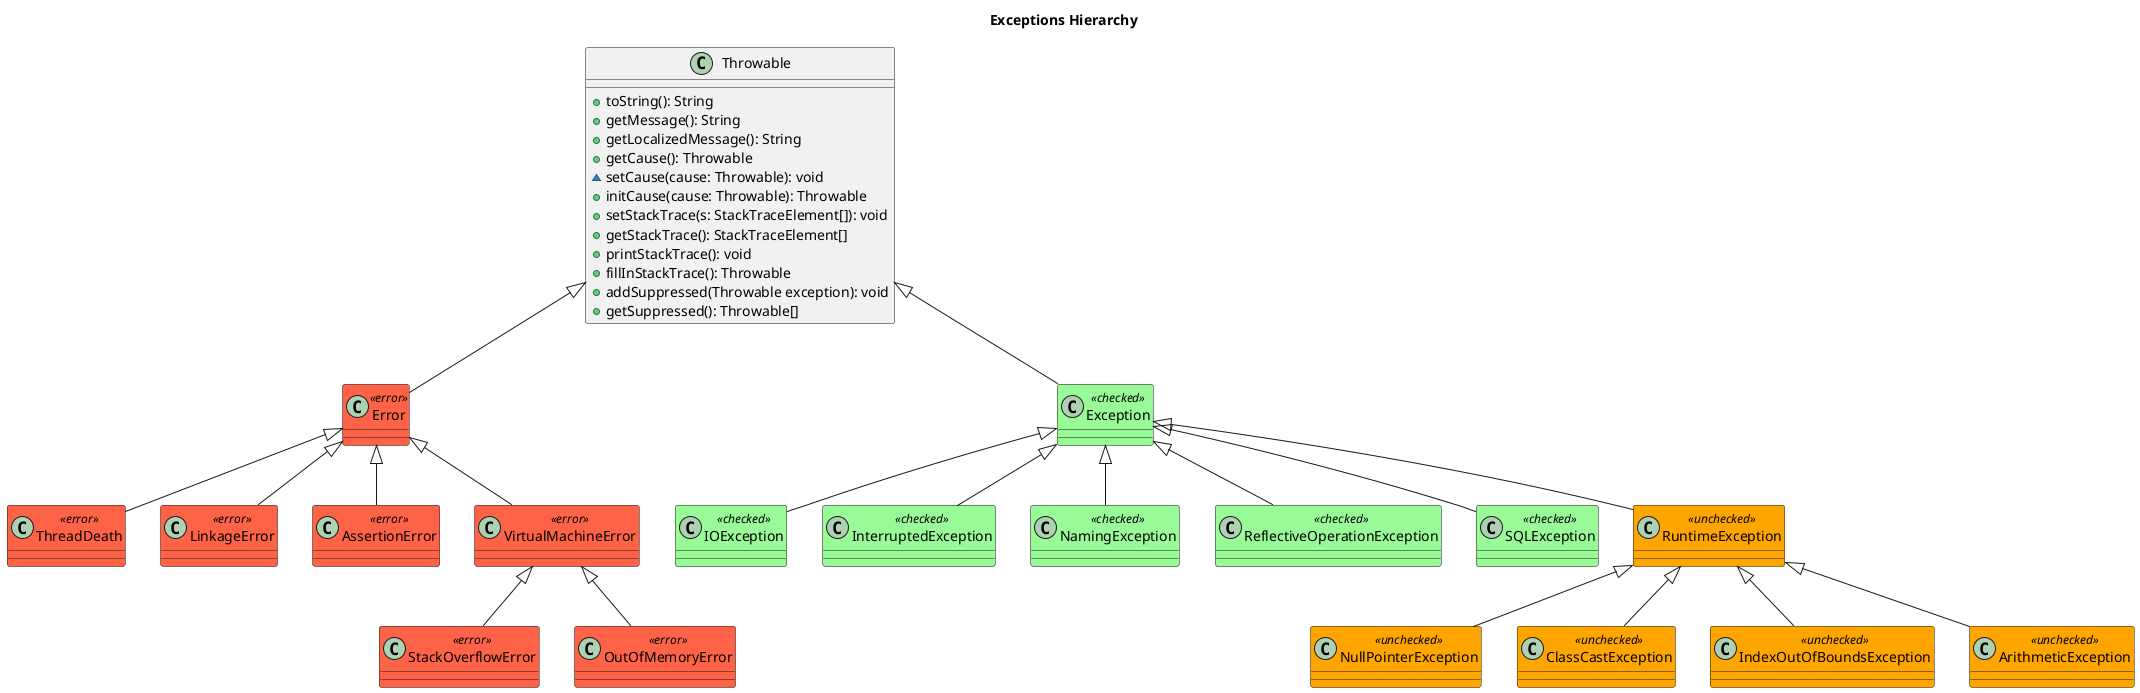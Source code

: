@startuml

title Exceptions Hierarchy

skinparam class {
BackgroundColor<<error>> tomato
BackgroundColor<<unchecked>> orange
BackgroundColor<<checked>> palegreen
}

class Throwable {
  + toString(): String
  + getMessage(): String
  + getLocalizedMessage(): String
  + getCause(): Throwable
  ~ setCause(cause: Throwable): void
  + initCause(cause: Throwable): Throwable
  + setStackTrace(s: StackTraceElement[]): void
  + getStackTrace(): StackTraceElement[]
  + printStackTrace(): void
  + fillInStackTrace(): Throwable
  + addSuppressed(Throwable exception): void
  + getSuppressed(): Throwable[]
}

class Error <<error>> extends Throwable
class ThreadDeath <<error>> extends Error
class LinkageError <<error>> extends Error
class AssertionError <<error>> extends Error
class VirtualMachineError <<error>> extends Error
class StackOverflowError <<error>> extends VirtualMachineError
class OutOfMemoryError <<error>> extends VirtualMachineError

class Exception<<checked>> extends Throwable
class IOException<<checked>> extends Exception
class InterruptedException<<checked>> extends Exception
class NamingException<<checked>> extends Exception
class ReflectiveOperationException<<checked>> extends Exception
class SQLException<<checked>> extends Exception

class RuntimeException<<unchecked>> extends Exception
class NullPointerException<<unchecked>> extends RuntimeException
class ClassCastException<<unchecked>> extends RuntimeException
class IndexOutOfBoundsException<<unchecked>> extends RuntimeException
class ArithmeticException<<unchecked>> extends RuntimeException

@enduml